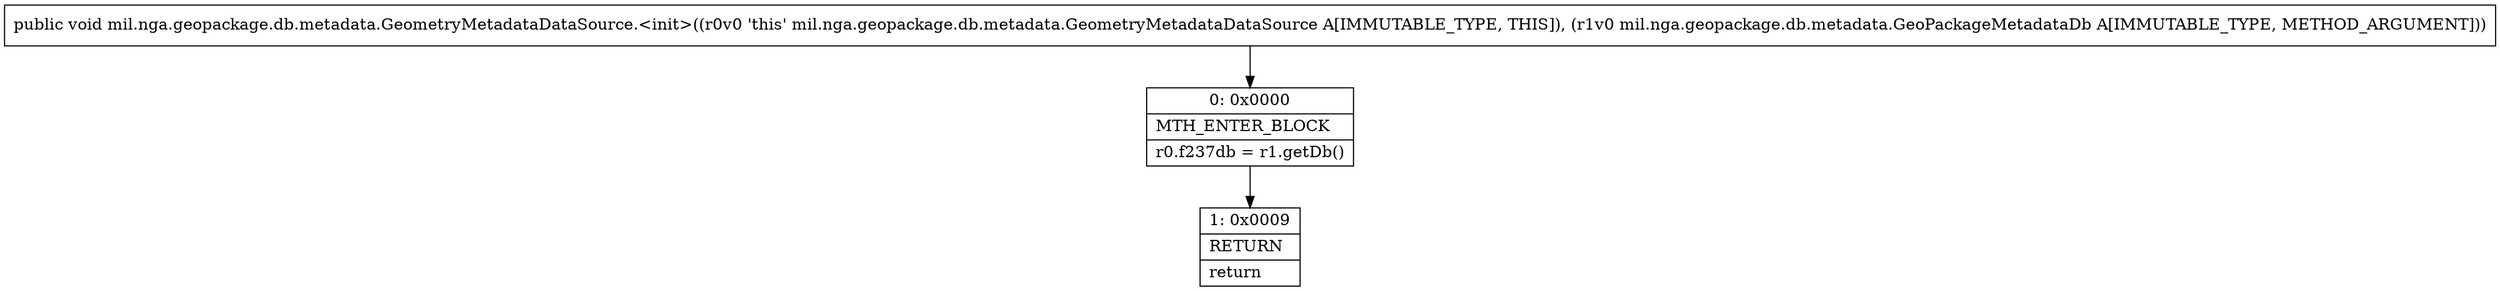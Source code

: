 digraph "CFG formil.nga.geopackage.db.metadata.GeometryMetadataDataSource.\<init\>(Lmil\/nga\/geopackage\/db\/metadata\/GeoPackageMetadataDb;)V" {
Node_0 [shape=record,label="{0\:\ 0x0000|MTH_ENTER_BLOCK\l|r0.f237db = r1.getDb()\l}"];
Node_1 [shape=record,label="{1\:\ 0x0009|RETURN\l|return\l}"];
MethodNode[shape=record,label="{public void mil.nga.geopackage.db.metadata.GeometryMetadataDataSource.\<init\>((r0v0 'this' mil.nga.geopackage.db.metadata.GeometryMetadataDataSource A[IMMUTABLE_TYPE, THIS]), (r1v0 mil.nga.geopackage.db.metadata.GeoPackageMetadataDb A[IMMUTABLE_TYPE, METHOD_ARGUMENT])) }"];
MethodNode -> Node_0;
Node_0 -> Node_1;
}

